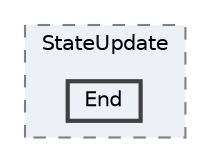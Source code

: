 digraph "101_Management_Common/Manager/ManagementStateUpdate/StateUpdate/End"
{
 // LATEX_PDF_SIZE
  bgcolor="transparent";
  edge [fontname=Helvetica,fontsize=10,labelfontname=Helvetica,labelfontsize=10];
  node [fontname=Helvetica,fontsize=10,shape=box,height=0.2,width=0.4];
  compound=true
  subgraph clusterdir_2ea1264261e34000264bfe815671c762 {
    graph [ bgcolor="#edf0f7", pencolor="grey50", label="StateUpdate", fontname=Helvetica,fontsize=10 style="filled,dashed", URL="dir_2ea1264261e34000264bfe815671c762.html",tooltip=""]
  dir_5bbf6cb1b885ba754035092b1d5c4134 [label="End", fillcolor="#edf0f7", color="grey25", style="filled,bold", URL="dir_5bbf6cb1b885ba754035092b1d5c4134.html",tooltip=""];
  }
}
